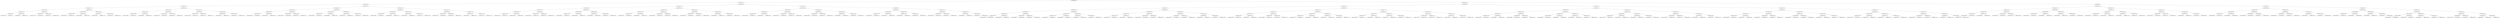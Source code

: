 digraph G{
1867503123 [label="Node{data=[3655, 3655]}"]
1867503123 -> 786583473
786583473 [label="Node{data=[2113, 2113]}"]
786583473 -> 1903173802
1903173802 [label="Node{data=[2032, 2032]}"]
1903173802 -> 681470399
681470399 [label="Node{data=[1653, 1653]}"]
681470399 -> 963698161
963698161 [label="Node{data=[1373, 1373]}"]
963698161 -> 97747625
97747625 [label="Node{data=[1020, 1020]}"]
97747625 -> 1968605129
1968605129 [label="Node{data=[975, 975]}"]
1968605129 -> 777968461
777968461 [label="Node{data=[973, 973]}"]
777968461 -> 293475362
293475362 [label="Node{data=[972, 972]}"]
777968461 -> 136383086
136383086 [label="Node{data=[974, 974]}"]
1968605129 -> 1225305196
1225305196 [label="Node{data=[1018, 1018]}"]
1225305196 -> 290755251
290755251 [label="Node{data=[990, 990]}"]
1225305196 -> 1894407103
1894407103 [label="Node{data=[1019, 1019]}"]
97747625 -> 1889029558
1889029558 [label="Node{data=[1062, 1062]}"]
1889029558 -> 2097148933
2097148933 [label="Node{data=[1022, 1022]}"]
2097148933 -> 1225465891
1225465891 [label="Node{data=[1021, 1021]}"]
2097148933 -> 1805561118
1805561118 [label="Node{data=[1023, 1023]}"]
1889029558 -> 1499047974
1499047974 [label="Node{data=[1129, 1129]}"]
1499047974 -> 1510285524
1510285524 [label="Node{data=[1078, 1078]}"]
1499047974 -> 1251940751
1251940751 [label="Node{data=[1358, 1358]}"]
963698161 -> 1425517471
1425517471 [label="Node{data=[1645, 1645]}"]
1425517471 -> 1081811391
1081811391 [label="Node{data=[1555, 1555]}"]
1081811391 -> 856406756
856406756 [label="Node{data=[1486, 1486]}"]
856406756 -> 23764587
23764587 [label="Node{data=[1390, 1390]}"]
856406756 -> 1747482250
1747482250 [label="Node{data=[1495, 1495]}"]
1081811391 -> 1900532969
1900532969 [label="Node{data=[1643, 1643]}"]
1900532969 -> 527801535
527801535 [label="Node{data=[1559, 1559]}"]
1900532969 -> 1245303036
1245303036 [label="Node{data=[1644, 1644]}"]
1425517471 -> 1636721431
1636721431 [label="Node{data=[1649, 1649]}"]
1636721431 -> 773919571
773919571 [label="Node{data=[1647, 1647]}"]
773919571 -> 495116876
495116876 [label="Node{data=[1646, 1646]}"]
773919571 -> 431517488
431517488 [label="Node{data=[1648, 1648]}"]
1636721431 -> 188494283
188494283 [label="Node{data=[1651, 1651]}"]
188494283 -> 765530228
765530228 [label="Node{data=[1650, 1650]}"]
188494283 -> 658183950
658183950 [label="Node{data=[1652, 1652]}"]
681470399 -> 2107649334
2107649334 [label="Node{data=[1699, 1699]}"]
2107649334 -> 393799968
393799968 [label="Node{data=[1661, 1661]}"]
393799968 -> 855599371
855599371 [label="Node{data=[1657, 1657]}"]
855599371 -> 1292077885
1292077885 [label="Node{data=[1655, 1655]}"]
1292077885 -> 825677366
825677366 [label="Node{data=[1654, 1654]}"]
1292077885 -> 1633097945
1633097945 [label="Node{data=[1656, 1656]}"]
855599371 -> 673809097
673809097 [label="Node{data=[1659, 1659]}"]
673809097 -> 2032320146
2032320146 [label="Node{data=[1658, 1658]}"]
673809097 -> 2124566758
2124566758 [label="Node{data=[1660, 1660]}"]
393799968 -> 661265979
661265979 [label="Node{data=[1695, 1695]}"]
661265979 -> 1127346133
1127346133 [label="Node{data=[1693, 1693]}"]
1127346133 -> 797646607
797646607 [label="Node{data=[1662, 1662]}"]
1127346133 -> 1136811896
1136811896 [label="Node{data=[1694, 1694]}"]
661265979 -> 875432701
875432701 [label="Node{data=[1697, 1697]}"]
875432701 -> 2024604906
2024604906 [label="Node{data=[1696, 1696]}"]
875432701 -> 262737815
262737815 [label="Node{data=[1698, 1698]}"]
2107649334 -> 1589753989
1589753989 [label="Node{data=[1837, 1837]}"]
1589753989 -> 452737090
452737090 [label="Node{data=[1703, 1703]}"]
452737090 -> 182908323
182908323 [label="Node{data=[1701, 1701]}"]
182908323 -> 1307875039
1307875039 [label="Node{data=[1700, 1700]}"]
182908323 -> 505551476
505551476 [label="Node{data=[1702, 1702]}"]
452737090 -> 1701253082
1701253082 [label="Node{data=[1738, 1738]}"]
1701253082 -> 1477551416
1477551416 [label="Node{data=[1704, 1704]}"]
1701253082 -> 825918091
825918091 [label="Node{data=[1782, 1782]}"]
1589753989 -> 1069928290
1069928290 [label="Node{data=[1982, 1982]}"]
1069928290 -> 1652625055
1652625055 [label="Node{data=[1980, 1980]}"]
1652625055 -> 929849234
929849234 [label="Node{data=[1865, 1865]}"]
1652625055 -> 1386724654
1386724654 [label="Node{data=[1981, 1981]}"]
1069928290 -> 1124652743
1124652743 [label="Node{data=[1984, 1984]}"]
1124652743 -> 697818575
697818575 [label="Node{data=[1983, 1983]}"]
1124652743 -> 2094172064
2094172064 [label="Node{data=[2031, 2031]}"]
1903173802 -> 334699481
334699481 [label="Node{data=[2064, 2064]}"]
334699481 -> 373840270
373840270 [label="Node{data=[2048, 2048]}"]
373840270 -> 27694893
27694893 [label="Node{data=[2040, 2040]}"]
27694893 -> 1763835710
1763835710 [label="Node{data=[2036, 2036]}"]
1763835710 -> 1644629008
1644629008 [label="Node{data=[2034, 2034]}"]
1644629008 -> 911715831
911715831 [label="Node{data=[2033, 2033]}"]
1644629008 -> 58547183
58547183 [label="Node{data=[2035, 2035]}"]
1763835710 -> 1707318449
1707318449 [label="Node{data=[2038, 2038]}"]
1707318449 -> 1073638293
1073638293 [label="Node{data=[2037, 2037]}"]
1707318449 -> 885870984
885870984 [label="Node{data=[2039, 2039]}"]
27694893 -> 1560725213
1560725213 [label="Node{data=[2044, 2044]}"]
1560725213 -> 618262488
618262488 [label="Node{data=[2042, 2042]}"]
618262488 -> 1748470293
1748470293 [label="Node{data=[2041, 2041]}"]
618262488 -> 917034890
917034890 [label="Node{data=[2043, 2043]}"]
1560725213 -> 1567874988
1567874988 [label="Node{data=[2046, 2046]}"]
1567874988 -> 910122229
910122229 [label="Node{data=[2045, 2045]}"]
1567874988 -> 1653346053
1653346053 [label="Node{data=[2047, 2047]}"]
373840270 -> 308842585
308842585 [label="Node{data=[2056, 2056]}"]
308842585 -> 1361425159
1361425159 [label="Node{data=[2052, 2052]}"]
1361425159 -> 498177314
498177314 [label="Node{data=[2050, 2050]}"]
498177314 -> 524764598
524764598 [label="Node{data=[2049, 2049]}"]
498177314 -> 1232860255
1232860255 [label="Node{data=[2051, 2051]}"]
1361425159 -> 901438460
901438460 [label="Node{data=[2054, 2054]}"]
901438460 -> 607342828
607342828 [label="Node{data=[2053, 2053]}"]
901438460 -> 24955689
24955689 [label="Node{data=[2055, 2055]}"]
308842585 -> 397614677
397614677 [label="Node{data=[2060, 2060]}"]
397614677 -> 1958036068
1958036068 [label="Node{data=[2058, 2058]}"]
1958036068 -> 1254082606
1254082606 [label="Node{data=[2057, 2057]}"]
1958036068 -> 763197395
763197395 [label="Node{data=[2059, 2059]}"]
397614677 -> 582190495
582190495 [label="Node{data=[2062, 2062]}"]
582190495 -> 2093700559
2093700559 [label="Node{data=[2061, 2061]}"]
582190495 -> 1208032448
1208032448 [label="Node{data=[2063, 2063]}"]
334699481 -> 235158012
235158012 [label="Node{data=[2080, 2080]}"]
235158012 -> 816171742
816171742 [label="Node{data=[2072, 2072]}"]
816171742 -> 384209960
384209960 [label="Node{data=[2068, 2068]}"]
384209960 -> 1447132456
1447132456 [label="Node{data=[2066, 2066]}"]
1447132456 -> 2032498117
2032498117 [label="Node{data=[2065, 2065]}"]
1447132456 -> 1732817669
1732817669 [label="Node{data=[2067, 2067]}"]
384209960 -> 1168981008
1168981008 [label="Node{data=[2070, 2070]}"]
1168981008 -> 416850352
416850352 [label="Node{data=[2069, 2069]}"]
1168981008 -> 1241605171
1241605171 [label="Node{data=[2071, 2071]}"]
816171742 -> 1752381165
1752381165 [label="Node{data=[2076, 2076]}"]
1752381165 -> 1142082127
1142082127 [label="Node{data=[2074, 2074]}"]
1142082127 -> 429536860
429536860 [label="Node{data=[2073, 2073]}"]
1142082127 -> 1484515744
1484515744 [label="Node{data=[2075, 2075]}"]
1752381165 -> 693004316
693004316 [label="Node{data=[2078, 2078]}"]
693004316 -> 2078056392
2078056392 [label="Node{data=[2077, 2077]}"]
693004316 -> 859602489
859602489 [label="Node{data=[2079, 2079]}"]
235158012 -> 873309975
873309975 [label="Node{data=[2105, 2105]}"]
873309975 -> 1851336450
1851336450 [label="Node{data=[2084, 2084]}"]
1851336450 -> 1902434270
1902434270 [label="Node{data=[2082, 2082]}"]
1902434270 -> 561619581
561619581 [label="Node{data=[2081, 2081]}"]
1902434270 -> 2014682202
2014682202 [label="Node{data=[2083, 2083]}"]
1851336450 -> 1607718253
1607718253 [label="Node{data=[2086, 2086]}"]
1607718253 -> 140387182
140387182 [label="Node{data=[2085, 2085]}"]
1607718253 -> 1683489362
1683489362 [label="Node{data=[2087, 2087]}"]
873309975 -> 821802447
821802447 [label="Node{data=[2109, 2109]}"]
821802447 -> 1900180992
1900180992 [label="Node{data=[2107, 2107]}"]
1900180992 -> 150896149
150896149 [label="Node{data=[2106, 2106]}"]
1900180992 -> 739289034
739289034 [label="Node{data=[2108, 2108]}"]
821802447 -> 1101539914
1101539914 [label="Node{data=[2111, 2111]}"]
1101539914 -> 599303689
599303689 [label="Node{data=[2110, 2110]}"]
1101539914 -> 1481468605
1481468605 [label="Node{data=[2112, 2112]}"]
786583473 -> 1900722313
1900722313 [label="Node{data=[3042, 3042]}"]
1900722313 -> 1907373712
1907373712 [label="Node{data=[3010, 3010]}"]
1907373712 -> 392060481
392060481 [label="Node{data=[2588, 2588]}"]
392060481 -> 611698325
611698325 [label="Node{data=[2421, 2421]}"]
611698325 -> 14662754
14662754 [label="Node{data=[2220, 2220]}"]
14662754 -> 1881869919
1881869919 [label="Node{data=[2115, 2115]}"]
1881869919 -> 358804045
358804045 [label="Node{data=[2114, 2114]}"]
1881869919 -> 531220250
531220250 [label="Node{data=[2116, 2116]}"]
14662754 -> 1651000353
1651000353 [label="Node{data=[2254, 2254]}"]
1651000353 -> 1251600325
1251600325 [label="Node{data=[2221, 2221]}"]
1651000353 -> 1219185753
1219185753 [label="Node{data=[2266, 2266]}"]
611698325 -> 434885441
434885441 [label="Node{data=[2508, 2508]}"]
434885441 -> 964875537
964875537 [label="Node{data=[2474, 2474]}"]
964875537 -> 1008777771
1008777771 [label="Node{data=[2449, 2449]}"]
964875537 -> 779874418
779874418 [label="Node{data=[2501, 2501]}"]
434885441 -> 1766674215
1766674215 [label="Node{data=[2561, 2561]}"]
1766674215 -> 1179133250
1179133250 [label="Node{data=[2545, 2545]}"]
1766674215 -> 2139106882
2139106882 [label="Node{data=[2579, 2579]}"]
392060481 -> 235514272
235514272 [label="Node{data=[3002, 3002]}"]
235514272 -> 230619953
230619953 [label="Node{data=[2845, 2845]}"]
230619953 -> 173780465
173780465 [label="Node{data=[2785, 2785]}"]
173780465 -> 1951887558
1951887558 [label="Node{data=[2634, 2634]}"]
173780465 -> 936416069
936416069 [label="Node{data=[2817, 2817]}"]
230619953 -> 1296929277
1296929277 [label="Node{data=[2958, 2958]}"]
1296929277 -> 439257472
439257472 [label="Node{data=[2949, 2949]}"]
1296929277 -> 1429216067
1429216067 [label="Node{data=[2982, 2982]}"]
235514272 -> 1716121627
1716121627 [label="Node{data=[3006, 3006]}"]
1716121627 -> 1202345814
1202345814 [label="Node{data=[3004, 3004]}"]
1202345814 -> 698786986
698786986 [label="Node{data=[3003, 3003]}"]
1202345814 -> 2082035934
2082035934 [label="Node{data=[3005, 3005]}"]
1716121627 -> 1434035822
1434035822 [label="Node{data=[3008, 3008]}"]
1434035822 -> 1090280304
1090280304 [label="Node{data=[3007, 3007]}"]
1434035822 -> 1558393905
1558393905 [label="Node{data=[3009, 3009]}"]
1907373712 -> 1779058907
1779058907 [label="Node{data=[3026, 3026]}"]
1779058907 -> 1926813986
1926813986 [label="Node{data=[3018, 3018]}"]
1926813986 -> 1356676050
1356676050 [label="Node{data=[3014, 3014]}"]
1356676050 -> 366665540
366665540 [label="Node{data=[3012, 3012]}"]
366665540 -> 766382516
766382516 [label="Node{data=[3011, 3011]}"]
366665540 -> 428596458
428596458 [label="Node{data=[3013, 3013]}"]
1356676050 -> 548497314
548497314 [label="Node{data=[3016, 3016]}"]
548497314 -> 1674750991
1674750991 [label="Node{data=[3015, 3015]}"]
548497314 -> 1043079792
1043079792 [label="Node{data=[3017, 3017]}"]
1926813986 -> 2038941139
2038941139 [label="Node{data=[3022, 3022]}"]
2038941139 -> 1377837366
1377837366 [label="Node{data=[3020, 3020]}"]
1377837366 -> 618945961
618945961 [label="Node{data=[3019, 3019]}"]
1377837366 -> 2072302823
2072302823 [label="Node{data=[3021, 3021]}"]
2038941139 -> 1021984537
1021984537 [label="Node{data=[3024, 3024]}"]
1021984537 -> 1863352355
1863352355 [label="Node{data=[3023, 3023]}"]
1021984537 -> 1772061053
1772061053 [label="Node{data=[3025, 3025]}"]
1779058907 -> 878789445
878789445 [label="Node{data=[3034, 3034]}"]
878789445 -> 1495183399
1495183399 [label="Node{data=[3030, 3030]}"]
1495183399 -> 845423295
845423295 [label="Node{data=[3028, 3028]}"]
845423295 -> 660982247
660982247 [label="Node{data=[3027, 3027]}"]
845423295 -> 429972773
429972773 [label="Node{data=[3029, 3029]}"]
1495183399 -> 890493374
890493374 [label="Node{data=[3032, 3032]}"]
890493374 -> 653354105
653354105 [label="Node{data=[3031, 3031]}"]
890493374 -> 802339761
802339761 [label="Node{data=[3033, 3033]}"]
878789445 -> 805569179
805569179 [label="Node{data=[3038, 3038]}"]
805569179 -> 468837132
468837132 [label="Node{data=[3036, 3036]}"]
468837132 -> 915312295
915312295 [label="Node{data=[3035, 3035]}"]
468837132 -> 205239540
205239540 [label="Node{data=[3037, 3037]}"]
805569179 -> 482045746
482045746 [label="Node{data=[3040, 3040]}"]
482045746 -> 138806826
138806826 [label="Node{data=[3039, 3039]}"]
482045746 -> 1258244659
1258244659 [label="Node{data=[3041, 3041]}"]
1900722313 -> 456313740
456313740 [label="Node{data=[3572, 3572]}"]
456313740 -> 1547171111
1547171111 [label="Node{data=[3440, 3440]}"]
1547171111 -> 1685639133
1685639133 [label="Node{data=[3050, 3050]}"]
1685639133 -> 1416015795
1416015795 [label="Node{data=[3046, 3046]}"]
1416015795 -> 1501913112
1501913112 [label="Node{data=[3044, 3044]}"]
1501913112 -> 980953282
980953282 [label="Node{data=[3043, 3043]}"]
1501913112 -> 408690295
408690295 [label="Node{data=[3045, 3045]}"]
1416015795 -> 2032542200
2032542200 [label="Node{data=[3048, 3048]}"]
2032542200 -> 189864804
189864804 [label="Node{data=[3047, 3047]}"]
2032542200 -> 1880366324
1880366324 [label="Node{data=[3049, 3049]}"]
1685639133 -> 147004199
147004199 [label="Node{data=[3123, 3123]}"]
147004199 -> 1076023846
1076023846 [label="Node{data=[3052, 3052]}"]
1076023846 -> 1126923133
1126923133 [label="Node{data=[3051, 3051]}"]
1076023846 -> 319306832
319306832 [label="Node{data=[3053, 3053]}"]
147004199 -> 50468661
50468661 [label="Node{data=[3407, 3407]}"]
50468661 -> 1432835729
1432835729 [label="Node{data=[3133, 3133]}"]
50468661 -> 1301233619
1301233619 [label="Node{data=[3436, 3436]}"]
1547171111 -> 532111502
532111502 [label="Node{data=[3564, 3564]}"]
532111502 -> 211777522
211777522 [label="Node{data=[3536, 3536]}"]
211777522 -> 1663269678
1663269678 [label="Node{data=[3519, 3519]}"]
1663269678 -> 1466343742
1466343742 [label="Node{data=[3451, 3451]}"]
1663269678 -> 1945176140
1945176140 [label="Node{data=[3535, 3535]}"]
211777522 -> 69648679
69648679 [label="Node{data=[3562, 3562]}"]
69648679 -> 2091131014
2091131014 [label="Node{data=[3561, 3561]}"]
69648679 -> 514392445
514392445 [label="Node{data=[3563, 3563]}"]
532111502 -> 1709296012
1709296012 [label="Node{data=[3568, 3568]}"]
1709296012 -> 1467749358
1467749358 [label="Node{data=[3566, 3566]}"]
1467749358 -> 167885207
167885207 [label="Node{data=[3565, 3565]}"]
1467749358 -> 1551233859
1551233859 [label="Node{data=[3567, 3567]}"]
1709296012 -> 934538472
934538472 [label="Node{data=[3570, 3570]}"]
934538472 -> 6781587
6781587 [label="Node{data=[3569, 3569]}"]
934538472 -> 128820745
128820745 [label="Node{data=[3571, 3571]}"]
456313740 -> 1949413972
1949413972 [label="Node{data=[3609, 3609]}"]
1949413972 -> 1556993174
1556993174 [label="Node{data=[3580, 3580]}"]
1556993174 -> 1741004414
1741004414 [label="Node{data=[3576, 3576]}"]
1741004414 -> 229826913
229826913 [label="Node{data=[3574, 3574]}"]
229826913 -> 1952989585
1952989585 [label="Node{data=[3573, 3573]}"]
229826913 -> 1186157294
1186157294 [label="Node{data=[3575, 3575]}"]
1741004414 -> 231604776
231604776 [label="Node{data=[3578, 3578]}"]
231604776 -> 393040665
393040665 [label="Node{data=[3577, 3577]}"]
231604776 -> 566230188
566230188 [label="Node{data=[3579, 3579]}"]
1556993174 -> 2101866071
2101866071 [label="Node{data=[3605, 3605]}"]
2101866071 -> 15039637
15039637 [label="Node{data=[3582, 3582]}"]
15039637 -> 2104300043
2104300043 [label="Node{data=[3581, 3581]}"]
15039637 -> 594140054
594140054 [label="Node{data=[3597, 3597]}"]
2101866071 -> 1629404410
1629404410 [label="Node{data=[3607, 3607]}"]
1629404410 -> 1244947864
1244947864 [label="Node{data=[3606, 3606]}"]
1629404410 -> 1608309663
1608309663 [label="Node{data=[3608, 3608]}"]
1949413972 -> 839126681
839126681 [label="Node{data=[3617, 3617]}"]
839126681 -> 644455759
644455759 [label="Node{data=[3613, 3613]}"]
644455759 -> 1335375039
1335375039 [label="Node{data=[3611, 3611]}"]
1335375039 -> 1981882096
1981882096 [label="Node{data=[3610, 3610]}"]
1335375039 -> 1682159211
1682159211 [label="Node{data=[3612, 3612]}"]
644455759 -> 237685833
237685833 [label="Node{data=[3615, 3615]}"]
237685833 -> 10042623
10042623 [label="Node{data=[3614, 3614]}"]
237685833 -> 2125554818
2125554818 [label="Node{data=[3616, 3616]}"]
839126681 -> 129529297
129529297 [label="Node{data=[3621, 3621]}"]
129529297 -> 1604889067
1604889067 [label="Node{data=[3619, 3619]}"]
1604889067 -> 379521061
379521061 [label="Node{data=[3618, 3618]}"]
1604889067 -> 1677720320
1677720320 [label="Node{data=[3620, 3620]}"]
129529297 -> 665656403
665656403 [label="Node{data=[3623, 3623]}"]
665656403 -> 1037045436
1037045436 [label="Node{data=[3622, 3622]}"]
665656403 -> 1398859523
1398859523 [label="Node{data=[3648, 3648]}"]
1867503123 -> 1339761044
1339761044 [label="Node{data=[8435, 8435]}"]
1339761044 -> 14410680
14410680 [label="Node{data=[7990, 7990]}"]
14410680 -> 1027844337
1027844337 [label="Node{data=[5907, 5907]}"]
1027844337 -> 1775175845
1775175845 [label="Node{data=[4164, 4164]}"]
1775175845 -> 2140029833
2140029833 [label="Node{data=[3693, 3693]}"]
2140029833 -> 546810339
546810339 [label="Node{data=[3685, 3685]}"]
546810339 -> 11770144
11770144 [label="Node{data=[3681, 3681]}"]
11770144 -> 296231859
296231859 [label="Node{data=[3679, 3679]}"]
296231859 -> 473413636
473413636 [label="Node{data=[3668, 3668]}"]
296231859 -> 32690896
32690896 [label="Node{data=[3680, 3680]}"]
11770144 -> 496251223
496251223 [label="Node{data=[3683, 3683]}"]
496251223 -> 1299266797
1299266797 [label="Node{data=[3682, 3682]}"]
496251223 -> 1814518495
1814518495 [label="Node{data=[3684, 3684]}"]
546810339 -> 2077520345
2077520345 [label="Node{data=[3689, 3689]}"]
2077520345 -> 1198975357
1198975357 [label="Node{data=[3687, 3687]}"]
1198975357 -> 52704042
52704042 [label="Node{data=[3686, 3686]}"]
1198975357 -> 1426284595
1426284595 [label="Node{data=[3688, 3688]}"]
2077520345 -> 226597363
226597363 [label="Node{data=[3691, 3691]}"]
226597363 -> 2110563391
2110563391 [label="Node{data=[3690, 3690]}"]
226597363 -> 1599305167
1599305167 [label="Node{data=[3692, 3692]}"]
2140029833 -> 295666926
295666926 [label="Node{data=[3842, 3842]}"]
295666926 -> 282122543
282122543 [label="Node{data=[3794, 3794]}"]
282122543 -> 136673878
136673878 [label="Node{data=[3700, 3700]}"]
136673878 -> 1276943248
1276943248 [label="Node{data=[3694, 3694]}"]
136673878 -> 566877705
566877705 [label="Node{data=[3758, 3758]}"]
282122543 -> 935748286
935748286 [label="Node{data=[3840, 3840]}"]
935748286 -> 345135578
345135578 [label="Node{data=[3839, 3839]}"]
935748286 -> 1023054019
1023054019 [label="Node{data=[3841, 3841]}"]
295666926 -> 1403795651
1403795651 [label="Node{data=[3890, 3890]}"]
1403795651 -> 1467708314
1467708314 [label="Node{data=[3844, 3844]}"]
1467708314 -> 1361161254
1361161254 [label="Node{data=[3843, 3843]}"]
1467708314 -> 968184393
968184393 [label="Node{data=[3875, 3875]}"]
1403795651 -> 200085404
200085404 [label="Node{data=[3950, 3950]}"]
200085404 -> 126245592
126245592 [label="Node{data=[3914, 3914]}"]
200085404 -> 1536853650
1536853650 [label="Node{data=[4163, 4163]}"]
1775175845 -> 1219408050
1219408050 [label="Node{data=[5495, 5495]}"]
1219408050 -> 735889364
735889364 [label="Node{data=[5328, 5328]}"]
735889364 -> 515447021
515447021 [label="Node{data=[4226, 4226]}"]
515447021 -> 295220158
295220158 [label="Node{data=[4197, 4197]}"]
295220158 -> 747551263
747551263 [label="Node{data=[4165, 4165]}"]
295220158 -> 1629567549
1629567549 [label="Node{data=[4214, 4214]}"]
515447021 -> 923351172
923351172 [label="Node{data=[4542, 4542]}"]
923351172 -> 1675131032
1675131032 [label="Node{data=[4291, 4291]}"]
923351172 -> 987723966
987723966 [label="Node{data=[5326, 5326]}"]
735889364 -> 1380404490
1380404490 [label="Node{data=[5491, 5491]}"]
1380404490 -> 754221790
754221790 [label="Node{data=[5470, 5470]}"]
754221790 -> 214446944
214446944 [label="Node{data=[5450, 5450]}"]
754221790 -> 1301524687
1301524687 [label="Node{data=[5490, 5490]}"]
1380404490 -> 626301802
626301802 [label="Node{data=[5493, 5493]}"]
626301802 -> 767430508
767430508 [label="Node{data=[5492, 5492]}"]
626301802 -> 1612737160
1612737160 [label="Node{data=[5494, 5494]}"]
1219408050 -> 811969419
811969419 [label="Node{data=[5503, 5503]}"]
811969419 -> 829159718
829159718 [label="Node{data=[5499, 5499]}"]
829159718 -> 1819497736
1819497736 [label="Node{data=[5497, 5497]}"]
1819497736 -> 266606116
266606116 [label="Node{data=[5496, 5496]}"]
1819497736 -> 306240928
306240928 [label="Node{data=[5498, 5498]}"]
829159718 -> 2089591815
2089591815 [label="Node{data=[5501, 5501]}"]
2089591815 -> 169964939
169964939 [label="Node{data=[5500, 5500]}"]
2089591815 -> 626722781
626722781 [label="Node{data=[5502, 5502]}"]
811969419 -> 828531467
828531467 [label="Node{data=[5755, 5755]}"]
828531467 -> 676812220
676812220 [label="Node{data=[5538, 5538]}"]
676812220 -> 693886992
693886992 [label="Node{data=[5504, 5504]}"]
676812220 -> 1413705481
1413705481 [label="Node{data=[5571, 5571]}"]
828531467 -> 1981490353
1981490353 [label="Node{data=[5826, 5826]}"]
1981490353 -> 1693672827
1693672827 [label="Node{data=[5818, 5818]}"]
1981490353 -> 308171413
308171413 [label="Node{data=[5894, 5894]}"]
1027844337 -> 1563057392
1563057392 [label="Node{data=[6168, 6168]}"]
1563057392 -> 1924912456
1924912456 [label="Node{data=[6152, 6152]}"]
1924912456 -> 228376281
228376281 [label="Node{data=[6144, 6144]}"]
228376281 -> 1832296197
1832296197 [label="Node{data=[6140, 6140]}"]
1832296197 -> 1651807119
1651807119 [label="Node{data=[6109, 6109]}"]
1651807119 -> 1321802524
1321802524 [label="Node{data=[6105, 6105]}"]
1651807119 -> 650845802
650845802 [label="Node{data=[6139, 6139]}"]
1832296197 -> 2136765185
2136765185 [label="Node{data=[6142, 6142]}"]
2136765185 -> 963800974
963800974 [label="Node{data=[6141, 6141]}"]
2136765185 -> 1072005703
1072005703 [label="Node{data=[6143, 6143]}"]
228376281 -> 1092871071
1092871071 [label="Node{data=[6148, 6148]}"]
1092871071 -> 1576752321
1576752321 [label="Node{data=[6146, 6146]}"]
1576752321 -> 2002734831
2002734831 [label="Node{data=[6145, 6145]}"]
1576752321 -> 1681595897
1681595897 [label="Node{data=[6147, 6147]}"]
1092871071 -> 978990586
978990586 [label="Node{data=[6150, 6150]}"]
978990586 -> 1031811884
1031811884 [label="Node{data=[6149, 6149]}"]
978990586 -> 816134725
816134725 [label="Node{data=[6151, 6151]}"]
1924912456 -> 214773117
214773117 [label="Node{data=[6160, 6160]}"]
214773117 -> 1741896955
1741896955 [label="Node{data=[6156, 6156]}"]
1741896955 -> 1534487166
1534487166 [label="Node{data=[6154, 6154]}"]
1534487166 -> 1117258823
1117258823 [label="Node{data=[6153, 6153]}"]
1534487166 -> 660307884
660307884 [label="Node{data=[6155, 6155]}"]
1741896955 -> 1494334296
1494334296 [label="Node{data=[6158, 6158]}"]
1494334296 -> 836509598
836509598 [label="Node{data=[6157, 6157]}"]
1494334296 -> 862232542
862232542 [label="Node{data=[6159, 6159]}"]
214773117 -> 1337860097
1337860097 [label="Node{data=[6164, 6164]}"]
1337860097 -> 455186901
455186901 [label="Node{data=[6162, 6162]}"]
455186901 -> 1255167424
1255167424 [label="Node{data=[6161, 6161]}"]
455186901 -> 1566423339
1566423339 [label="Node{data=[6163, 6163]}"]
1337860097 -> 1667052713
1667052713 [label="Node{data=[6166, 6166]}"]
1667052713 -> 1957029414
1957029414 [label="Node{data=[6165, 6165]}"]
1667052713 -> 1016316711
1016316711 [label="Node{data=[6167, 6167]}"]
1563057392 -> 204976511
204976511 [label="Node{data=[7571, 7571]}"]
204976511 -> 105198636
105198636 [label="Node{data=[6176, 6176]}"]
105198636 -> 1569351188
1569351188 [label="Node{data=[6172, 6172]}"]
1569351188 -> 2141326457
2141326457 [label="Node{data=[6170, 6170]}"]
2141326457 -> 1320154811
1320154811 [label="Node{data=[6169, 6169]}"]
2141326457 -> 1642356502
1642356502 [label="Node{data=[6171, 6171]}"]
1569351188 -> 1875914744
1875914744 [label="Node{data=[6174, 6174]}"]
1875914744 -> 8271807
8271807 [label="Node{data=[6173, 6173]}"]
1875914744 -> 836047653
836047653 [label="Node{data=[6175, 6175]}"]
105198636 -> 1921705702
1921705702 [label="Node{data=[7567, 7567]}"]
1921705702 -> 474720416
474720416 [label="Node{data=[7565, 7565]}"]
474720416 -> 1845077849
1845077849 [label="Node{data=[6177, 6177]}"]
474720416 -> 1949097464
1949097464 [label="Node{data=[7566, 7566]}"]
1921705702 -> 1370794061
1370794061 [label="Node{data=[7569, 7569]}"]
1370794061 -> 284890227
284890227 [label="Node{data=[7568, 7568]}"]
1370794061 -> 815311450
815311450 [label="Node{data=[7570, 7570]}"]
204976511 -> 583627436
583627436 [label="Node{data=[7579, 7579]}"]
583627436 -> 1447776376
1447776376 [label="Node{data=[7575, 7575]}"]
1447776376 -> 509320782
509320782 [label="Node{data=[7573, 7573]}"]
509320782 -> 1801731493
1801731493 [label="Node{data=[7572, 7572]}"]
509320782 -> 47283831
47283831 [label="Node{data=[7574, 7574]}"]
1447776376 -> 244659909
244659909 [label="Node{data=[7577, 7577]}"]
244659909 -> 1283354807
1283354807 [label="Node{data=[7576, 7576]}"]
244659909 -> 113108360
113108360 [label="Node{data=[7578, 7578]}"]
583627436 -> 261489134
261489134 [label="Node{data=[7710, 7710]}"]
261489134 -> 672284103
672284103 [label="Node{data=[7581, 7581]}"]
672284103 -> 391519162
391519162 [label="Node{data=[7580, 7580]}"]
672284103 -> 2116955517
2116955517 [label="Node{data=[7590, 7590]}"]
261489134 -> 1091099175
1091099175 [label="Node{data=[7988, 7988]}"]
1091099175 -> 2026712004
2026712004 [label="Node{data=[7987, 7987]}"]
1091099175 -> 1608606892
1608606892 [label="Node{data=[7989, 7989]}"]
14410680 -> 1345060840
1345060840 [label="Node{data=[8242, 8242]}"]
1345060840 -> 1475726888
1475726888 [label="Node{data=[8176, 8176]}"]
1475726888 -> 1182227481
1182227481 [label="Node{data=[8038, 8038]}"]
1182227481 -> 308778111
308778111 [label="Node{data=[7998, 7998]}"]
308778111 -> 498920804
498920804 [label="Node{data=[7994, 7994]}"]
498920804 -> 1690432629
1690432629 [label="Node{data=[7992, 7992]}"]
1690432629 -> 413858656
413858656 [label="Node{data=[7991, 7991]}"]
1690432629 -> 918569062
918569062 [label="Node{data=[7993, 7993]}"]
498920804 -> 1282235415
1282235415 [label="Node{data=[7996, 7996]}"]
1282235415 -> 660892595
660892595 [label="Node{data=[7995, 7995]}"]
1282235415 -> 1759176132
1759176132 [label="Node{data=[7997, 7997]}"]
308778111 -> 1546472393
1546472393 [label="Node{data=[8034, 8034]}"]
1546472393 -> 2055616959
2055616959 [label="Node{data=[8000, 8000]}"]
2055616959 -> 2126245039
2126245039 [label="Node{data=[7999, 7999]}"]
2055616959 -> 1097908857
1097908857 [label="Node{data=[8015, 8015]}"]
1546472393 -> 2008394397
2008394397 [label="Node{data=[8036, 8036]}"]
2008394397 -> 1010118165
1010118165 [label="Node{data=[8035, 8035]}"]
2008394397 -> 499807144
499807144 [label="Node{data=[8037, 8037]}"]
1182227481 -> 1525549410
1525549410 [label="Node{data=[8075, 8075]}"]
1525549410 -> 14004704
14004704 [label="Node{data=[8042, 8042]}"]
14004704 -> 361067113
361067113 [label="Node{data=[8040, 8040]}"]
361067113 -> 1528566850
1528566850 [label="Node{data=[8039, 8039]}"]
361067113 -> 1897116506
1897116506 [label="Node{data=[8041, 8041]}"]
14004704 -> 1558468137
1558468137 [label="Node{data=[8044, 8044]}"]
1558468137 -> 1657561574
1657561574 [label="Node{data=[8043, 8043]}"]
1558468137 -> 1498007545
1498007545 [label="Node{data=[8045, 8045]}"]
1525549410 -> 892090089
892090089 [label="Node{data=[8172, 8172]}"]
892090089 -> 1267170171
1267170171 [label="Node{data=[8110, 8110]}"]
1267170171 -> 1254486204
1254486204 [label="Node{data=[8108, 8108]}"]
1267170171 -> 1562673170
1562673170 [label="Node{data=[8141, 8141]}"]
892090089 -> 166428193
166428193 [label="Node{data=[8174, 8174]}"]
166428193 -> 2034733252
2034733252 [label="Node{data=[8173, 8173]}"]
166428193 -> 476237632
476237632 [label="Node{data=[8175, 8175]}"]
1475726888 -> 1707079886
1707079886 [label="Node{data=[8192, 8192]}"]
1707079886 -> 930580526
930580526 [label="Node{data=[8184, 8184]}"]
930580526 -> 1928593332
1928593332 [label="Node{data=[8180, 8180]}"]
1928593332 -> 2028021349
2028021349 [label="Node{data=[8178, 8178]}"]
2028021349 -> 1652742207
1652742207 [label="Node{data=[8177, 8177]}"]
2028021349 -> 1765743289
1765743289 [label="Node{data=[8179, 8179]}"]
1928593332 -> 81548917
81548917 [label="Node{data=[8182, 8182]}"]
81548917 -> 1971292805
1971292805 [label="Node{data=[8181, 8181]}"]
81548917 -> 21554997
21554997 [label="Node{data=[8183, 8183]}"]
930580526 -> 280223607
280223607 [label="Node{data=[8188, 8188]}"]
280223607 -> 1983532266
1983532266 [label="Node{data=[8186, 8186]}"]
1983532266 -> 2140723978
2140723978 [label="Node{data=[8185, 8185]}"]
1983532266 -> 967830147
967830147 [label="Node{data=[8187, 8187]}"]
280223607 -> 929677990
929677990 [label="Node{data=[8190, 8190]}"]
929677990 -> 319854013
319854013 [label="Node{data=[8189, 8189]}"]
929677990 -> 719932510
719932510 [label="Node{data=[8191, 8191]}"]
1707079886 -> 1817460850
1817460850 [label="Node{data=[8200, 8200]}"]
1817460850 -> 366068652
366068652 [label="Node{data=[8196, 8196]}"]
366068652 -> 41619926
41619926 [label="Node{data=[8194, 8194]}"]
41619926 -> 1653618299
1653618299 [label="Node{data=[8193, 8193]}"]
41619926 -> 738831755
738831755 [label="Node{data=[8195, 8195]}"]
366068652 -> 937346821
937346821 [label="Node{data=[8198, 8198]}"]
937346821 -> 1836160393
1836160393 [label="Node{data=[8197, 8197]}"]
937346821 -> 238114226
238114226 [label="Node{data=[8199, 8199]}"]
1817460850 -> 1865794570
1865794570 [label="Node{data=[8204, 8204]}"]
1865794570 -> 772980742
772980742 [label="Node{data=[8202, 8202]}"]
772980742 -> 1328469392
1328469392 [label="Node{data=[8201, 8201]}"]
772980742 -> 1261864194
1261864194 [label="Node{data=[8203, 8203]}"]
1865794570 -> 182590970
182590970 [label="Node{data=[8206, 8206]}"]
182590970 -> 852033104
852033104 [label="Node{data=[8205, 8205]}"]
182590970 -> 192098252
192098252 [label="Node{data=[8241, 8241]}"]
1345060840 -> 1947378997
1947378997 [label="Node{data=[8274, 8274]}"]
1947378997 -> 1845848960
1845848960 [label="Node{data=[8258, 8258]}"]
1845848960 -> 457843310
457843310 [label="Node{data=[8250, 8250]}"]
457843310 -> 164979588
164979588 [label="Node{data=[8246, 8246]}"]
164979588 -> 1745831046
1745831046 [label="Node{data=[8244, 8244]}"]
1745831046 -> 756251500
756251500 [label="Node{data=[8243, 8243]}"]
1745831046 -> 1728083442
1728083442 [label="Node{data=[8245, 8245]}"]
164979588 -> 1173091285
1173091285 [label="Node{data=[8248, 8248]}"]
1173091285 -> 1473422490
1473422490 [label="Node{data=[8247, 8247]}"]
1173091285 -> 1638694167
1638694167 [label="Node{data=[8249, 8249]}"]
457843310 -> 90647349
90647349 [label="Node{data=[8254, 8254]}"]
90647349 -> 520623383
520623383 [label="Node{data=[8252, 8252]}"]
520623383 -> 1564247064
1564247064 [label="Node{data=[8251, 8251]}"]
520623383 -> 1610223213
1610223213 [label="Node{data=[8253, 8253]}"]
90647349 -> 1668851748
1668851748 [label="Node{data=[8256, 8256]}"]
1668851748 -> 1007135217
1007135217 [label="Node{data=[8255, 8255]}"]
1668851748 -> 94561837
94561837 [label="Node{data=[8257, 8257]}"]
1845848960 -> 170133906
170133906 [label="Node{data=[8266, 8266]}"]
170133906 -> 750500218
750500218 [label="Node{data=[8262, 8262]}"]
750500218 -> 762496317
762496317 [label="Node{data=[8260, 8260]}"]
762496317 -> 1072946480
1072946480 [label="Node{data=[8259, 8259]}"]
762496317 -> 363932613
363932613 [label="Node{data=[8261, 8261]}"]
750500218 -> 1689268320
1689268320 [label="Node{data=[8264, 8264]}"]
1689268320 -> 1599097574
1599097574 [label="Node{data=[8263, 8263]}"]
1689268320 -> 2129335905
2129335905 [label="Node{data=[8265, 8265]}"]
170133906 -> 1654191482
1654191482 [label="Node{data=[8270, 8270]}"]
1654191482 -> 122612345
122612345 [label="Node{data=[8268, 8268]}"]
122612345 -> 1511298828
1511298828 [label="Node{data=[8267, 8267]}"]
122612345 -> 2087377457
2087377457 [label="Node{data=[8269, 8269]}"]
1654191482 -> 1501348835
1501348835 [label="Node{data=[8272, 8272]}"]
1501348835 -> 689043351
689043351 [label="Node{data=[8271, 8271]}"]
1501348835 -> 1464052046
1464052046 [label="Node{data=[8273, 8273]}"]
1947378997 -> 2110937797
2110937797 [label="Node{data=[8419, 8419]}"]
2110937797 -> 1108278599
1108278599 [label="Node{data=[8411, 8411]}"]
1108278599 -> 1678055390
1678055390 [label="Node{data=[8278, 8278]}"]
1678055390 -> 784784329
784784329 [label="Node{data=[8276, 8276]}"]
784784329 -> 1101899942
1101899942 [label="Node{data=[8275, 8275]}"]
784784329 -> 1954316561
1954316561 [label="Node{data=[8277, 8277]}"]
1678055390 -> 940299175
940299175 [label="Node{data=[8280, 8280]}"]
940299175 -> 537612284
537612284 [label="Node{data=[8279, 8279]}"]
940299175 -> 214903747
214903747 [label="Node{data=[8281, 8281]}"]
1108278599 -> 472598338
472598338 [label="Node{data=[8415, 8415]}"]
472598338 -> 2052798859
2052798859 [label="Node{data=[8413, 8413]}"]
2052798859 -> 14024083
14024083 [label="Node{data=[8412, 8412]}"]
2052798859 -> 1974558585
1974558585 [label="Node{data=[8414, 8414]}"]
472598338 -> 870713306
870713306 [label="Node{data=[8417, 8417]}"]
870713306 -> 273868620
273868620 [label="Node{data=[8416, 8416]}"]
870713306 -> 1069853104
1069853104 [label="Node{data=[8418, 8418]}"]
2110937797 -> 1089565606
1089565606 [label="Node{data=[8427, 8427]}"]
1089565606 -> 1135244469
1135244469 [label="Node{data=[8423, 8423]}"]
1135244469 -> 1153794827
1153794827 [label="Node{data=[8421, 8421]}"]
1153794827 -> 1582709514
1582709514 [label="Node{data=[8420, 8420]}"]
1153794827 -> 368119589
368119589 [label="Node{data=[8422, 8422]}"]
1135244469 -> 91152114
91152114 [label="Node{data=[8425, 8425]}"]
91152114 -> 1834731663
1834731663 [label="Node{data=[8424, 8424]}"]
91152114 -> 45752389
45752389 [label="Node{data=[8426, 8426]}"]
1089565606 -> 531599120
531599120 [label="Node{data=[8431, 8431]}"]
531599120 -> 1824869209
1824869209 [label="Node{data=[8429, 8429]}"]
1824869209 -> 1600776702
1600776702 [label="Node{data=[8428, 8428]}"]
1824869209 -> 201474654
201474654 [label="Node{data=[8430, 8430]}"]
531599120 -> 1865849793
1865849793 [label="Node{data=[8433, 8433]}"]
1865849793 -> 703568637
703568637 [label="Node{data=[8432, 8432]}"]
1865849793 -> 962179111
962179111 [label="Node{data=[8434, 8434]}"]
1339761044 -> 660018656
660018656 [label="Node{data=[8949, 8949]}"]
660018656 -> 2095344216
2095344216 [label="Node{data=[8467, 8467]}"]
2095344216 -> 688467787
688467787 [label="Node{data=[8451, 8451]}"]
688467787 -> 1562733253
1562733253 [label="Node{data=[8443, 8443]}"]
1562733253 -> 1111657620
1111657620 [label="Node{data=[8439, 8439]}"]
1111657620 -> 497780782
497780782 [label="Node{data=[8437, 8437]}"]
497780782 -> 2100862887
2100862887 [label="Node{data=[8436, 8436]}"]
497780782 -> 188588423
188588423 [label="Node{data=[8438, 8438]}"]
1111657620 -> 1573759576
1573759576 [label="Node{data=[8441, 8441]}"]
1573759576 -> 484877111
484877111 [label="Node{data=[8440, 8440]}"]
1573759576 -> 630899371
630899371 [label="Node{data=[8442, 8442]}"]
1562733253 -> 1129152006
1129152006 [label="Node{data=[8447, 8447]}"]
1129152006 -> 1935835997
1935835997 [label="Node{data=[8445, 8445]}"]
1935835997 -> 1521776925
1521776925 [label="Node{data=[8444, 8444]}"]
1935835997 -> 692615034
692615034 [label="Node{data=[8446, 8446]}"]
1129152006 -> 31297819
31297819 [label="Node{data=[8449, 8449]}"]
31297819 -> 1715638806
1715638806 [label="Node{data=[8448, 8448]}"]
31297819 -> 524776274
524776274 [label="Node{data=[8450, 8450]}"]
688467787 -> 1969103975
1969103975 [label="Node{data=[8459, 8459]}"]
1969103975 -> 409347742
409347742 [label="Node{data=[8455, 8455]}"]
409347742 -> 1791411622
1791411622 [label="Node{data=[8453, 8453]}"]
1791411622 -> 1312810575
1312810575 [label="Node{data=[8452, 8452]}"]
1791411622 -> 1246142195
1246142195 [label="Node{data=[8454, 8454]}"]
409347742 -> 1673331699
1673331699 [label="Node{data=[8457, 8457]}"]
1673331699 -> 1066013143
1066013143 [label="Node{data=[8456, 8456]}"]
1673331699 -> 246846967
246846967 [label="Node{data=[8458, 8458]}"]
1969103975 -> 1895379924
1895379924 [label="Node{data=[8463, 8463]}"]
1895379924 -> 2077230243
2077230243 [label="Node{data=[8461, 8461]}"]
2077230243 -> 339457703
339457703 [label="Node{data=[8460, 8460]}"]
2077230243 -> 773357818
773357818 [label="Node{data=[8462, 8462]}"]
1895379924 -> 398881150
398881150 [label="Node{data=[8465, 8465]}"]
398881150 -> 1816693305
1816693305 [label="Node{data=[8464, 8464]}"]
398881150 -> 621778841
621778841 [label="Node{data=[8466, 8466]}"]
2095344216 -> 1341840530
1341840530 [label="Node{data=[8756, 8756]}"]
1341840530 -> 1796409746
1796409746 [label="Node{data=[8748, 8748]}"]
1796409746 -> 1134714763
1134714763 [label="Node{data=[8471, 8471]}"]
1134714763 -> 440970041
440970041 [label="Node{data=[8469, 8469]}"]
440970041 -> 55569070
55569070 [label="Node{data=[8468, 8468]}"]
440970041 -> 1893940428
1893940428 [label="Node{data=[8470, 8470]}"]
1134714763 -> 560753500
560753500 [label="Node{data=[8473, 8473]}"]
560753500 -> 2124549419
2124549419 [label="Node{data=[8472, 8472]}"]
560753500 -> 38044363
38044363 [label="Node{data=[8474, 8474]}"]
1796409746 -> 1797835539
1797835539 [label="Node{data=[8752, 8752]}"]
1797835539 -> 702311329
702311329 [label="Node{data=[8750, 8750]}"]
702311329 -> 1199173860
1199173860 [label="Node{data=[8749, 8749]}"]
702311329 -> 1636659226
1636659226 [label="Node{data=[8751, 8751]}"]
1797835539 -> 1280331627
1280331627 [label="Node{data=[8754, 8754]}"]
1280331627 -> 102474787
102474787 [label="Node{data=[8753, 8753]}"]
1280331627 -> 242064084
242064084 [label="Node{data=[8755, 8755]}"]
1341840530 -> 82458275
82458275 [label="Node{data=[8764, 8764]}"]
82458275 -> 1242503746
1242503746 [label="Node{data=[8760, 8760]}"]
1242503746 -> 292459932
292459932 [label="Node{data=[8758, 8758]}"]
292459932 -> 1941378655
1941378655 [label="Node{data=[8757, 8757]}"]
292459932 -> 641558948
641558948 [label="Node{data=[8759, 8759]}"]
1242503746 -> 349350443
349350443 [label="Node{data=[8762, 8762]}"]
349350443 -> 1903497048
1903497048 [label="Node{data=[8761, 8761]}"]
349350443 -> 985397959
985397959 [label="Node{data=[8763, 8763]}"]
82458275 -> 2005320829
2005320829 [label="Node{data=[8884, 8884]}"]
2005320829 -> 1980021588
1980021588 [label="Node{data=[8797, 8797]}"]
1980021588 -> 793933059
793933059 [label="Node{data=[8765, 8765]}"]
1980021588 -> 1255858156
1255858156 [label="Node{data=[8852, 8852]}"]
2005320829 -> 188633062
188633062 [label="Node{data=[8947, 8947]}"]
188633062 -> 1488165838
1488165838 [label="Node{data=[8946, 8946]}"]
188633062 -> 1693783990
1693783990 [label="Node{data=[8948, 8948]}"]
660018656 -> 2026668411
2026668411 [label="Node{data=[8981, 8981]}"]
2026668411 -> 32813307
32813307 [label="Node{data=[8965, 8965]}"]
32813307 -> 1172125408
1172125408 [label="Node{data=[8957, 8957]}"]
1172125408 -> 156881226
156881226 [label="Node{data=[8953, 8953]}"]
156881226 -> 360865347
360865347 [label="Node{data=[8951, 8951]}"]
360865347 -> 827676512
827676512 [label="Node{data=[8950, 8950]}"]
360865347 -> 496176540
496176540 [label="Node{data=[8952, 8952]}"]
156881226 -> 1510427877
1510427877 [label="Node{data=[8955, 8955]}"]
1510427877 -> 1576034720
1576034720 [label="Node{data=[8954, 8954]}"]
1510427877 -> 1183175465
1183175465 [label="Node{data=[8956, 8956]}"]
1172125408 -> 1132452232
1132452232 [label="Node{data=[8961, 8961]}"]
1132452232 -> 603964774
603964774 [label="Node{data=[8959, 8959]}"]
603964774 -> 2111593944
2111593944 [label="Node{data=[8958, 8958]}"]
603964774 -> 354993617
354993617 [label="Node{data=[8960, 8960]}"]
1132452232 -> 682028389
682028389 [label="Node{data=[8963, 8963]}"]
682028389 -> 1974454754
1974454754 [label="Node{data=[8962, 8962]}"]
682028389 -> 1786935314
1786935314 [label="Node{data=[8964, 8964]}"]
32813307 -> 970403550
970403550 [label="Node{data=[8973, 8973]}"]
970403550 -> 637874500
637874500 [label="Node{data=[8969, 8969]}"]
637874500 -> 762191039
762191039 [label="Node{data=[8967, 8967]}"]
762191039 -> 1423291368
1423291368 [label="Node{data=[8966, 8966]}"]
762191039 -> 1416943218
1416943218 [label="Node{data=[8968, 8968]}"]
637874500 -> 1534349993
1534349993 [label="Node{data=[8971, 8971]}"]
1534349993 -> 111294108
111294108 [label="Node{data=[8970, 8970]}"]
1534349993 -> 2140245843
2140245843 [label="Node{data=[8972, 8972]}"]
970403550 -> 220463509
220463509 [label="Node{data=[8977, 8977]}"]
220463509 -> 1950153602
1950153602 [label="Node{data=[8975, 8975]}"]
1950153602 -> 1664951631
1664951631 [label="Node{data=[8974, 8974]}"]
1950153602 -> 270910828
270910828 [label="Node{data=[8976, 8976]}"]
220463509 -> 1025525332
1025525332 [label="Node{data=[8979, 8979]}"]
1025525332 -> 785599129
785599129 [label="Node{data=[8978, 8978]}"]
1025525332 -> 617481553
617481553 [label="Node{data=[8980, 8980]}"]
2026668411 -> 452897281
452897281 [label="Node{data=[8997, 8997]}"]
452897281 -> 634609132
634609132 [label="Node{data=[8989, 8989]}"]
634609132 -> 299916365
299916365 [label="Node{data=[8985, 8985]}"]
299916365 -> 1162880941
1162880941 [label="Node{data=[8983, 8983]}"]
1162880941 -> 705770404
705770404 [label="Node{data=[8982, 8982]}"]
1162880941 -> 361903927
361903927 [label="Node{data=[8984, 8984]}"]
299916365 -> 100865020
100865020 [label="Node{data=[8987, 8987]}"]
100865020 -> 1110061534
1110061534 [label="Node{data=[8986, 8986]}"]
100865020 -> 1627760172
1627760172 [label="Node{data=[8988, 8988]}"]
634609132 -> 1697259188
1697259188 [label="Node{data=[8993, 8993]}"]
1697259188 -> 2074635550
2074635550 [label="Node{data=[8991, 8991]}"]
2074635550 -> 1746868084
1746868084 [label="Node{data=[8990, 8990]}"]
2074635550 -> 619182237
619182237 [label="Node{data=[8992, 8992]}"]
1697259188 -> 294493451
294493451 [label="Node{data=[8995, 8995]}"]
294493451 -> 703976121
703976121 [label="Node{data=[8994, 8994]}"]
294493451 -> 960611396
960611396 [label="Node{data=[8996, 8996]}"]
452897281 -> 578416865
578416865 [label="Node{data=[9013, 9013]}"]
578416865 -> 1608602720
1608602720 [label="Node{data=[9005, 9005]}"]
1608602720 -> 1476801855
1476801855 [label="Node{data=[9001, 9001]}"]
1476801855 -> 1867692447
1867692447 [label="Node{data=[8999, 8999]}"]
1867692447 -> 37859948
37859948 [label="Node{data=[8998, 8998]}"]
1867692447 -> 1473688592
1473688592 [label="Node{data=[9000, 9000]}"]
1476801855 -> 1041292312
1041292312 [label="Node{data=[9003, 9003]}"]
1041292312 -> 1148453892
1148453892 [label="Node{data=[9002, 9002]}"]
1041292312 -> 1260985396
1260985396 [label="Node{data=[9004, 9004]}"]
1608602720 -> 700274549
700274549 [label="Node{data=[9009, 9009]}"]
700274549 -> 301313606
301313606 [label="Node{data=[9007, 9007]}"]
301313606 -> 1975901272
1975901272 [label="Node{data=[9006, 9006]}"]
301313606 -> 1980671592
1980671592 [label="Node{data=[9008, 9008]}"]
700274549 -> 894128419
894128419 [label="Node{data=[9011, 9011]}"]
894128419 -> 158355026
158355026 [label="Node{data=[9010, 9010]}"]
894128419 -> 1376543800
1376543800 [label="Node{data=[9012, 9012]}"]
578416865 -> 1362273783
1362273783 [label="Node{data=[9021, 9021]}"]
1362273783 -> 1050621115
1050621115 [label="Node{data=[9017, 9017]}"]
1050621115 -> 899088356
899088356 [label="Node{data=[9015, 9015]}"]
899088356 -> 67789002
67789002 [label="Node{data=[9014, 9014]}"]
899088356 -> 1079206049
1079206049 [label="Node{data=[9016, 9016]}"]
1050621115 -> 120504060
120504060 [label="Node{data=[9019, 9019]}"]
120504060 -> 88410146
88410146 [label="Node{data=[9018, 9018]}"]
120504060 -> 1377711216
1377711216 [label="Node{data=[9020, 9020]}"]
1362273783 -> 160628986
160628986 [label="Node{data=[9202, 9202]}"]
160628986 -> 2067306090
2067306090 [label="Node{data=[9023, 9023]}"]
2067306090 -> 1443992887
1443992887 [label="Node{data=[9022, 9022]}"]
2067306090 -> 1963951665
1963951665 [label="Node{data=[9024, 9024]}"]
160628986 -> 1686817978
1686817978 [label="Node{data=[9292, 9292]}"]
1686817978 -> 1530826119
1530826119 [label="Node{data=[9375, 9375]}"]
}